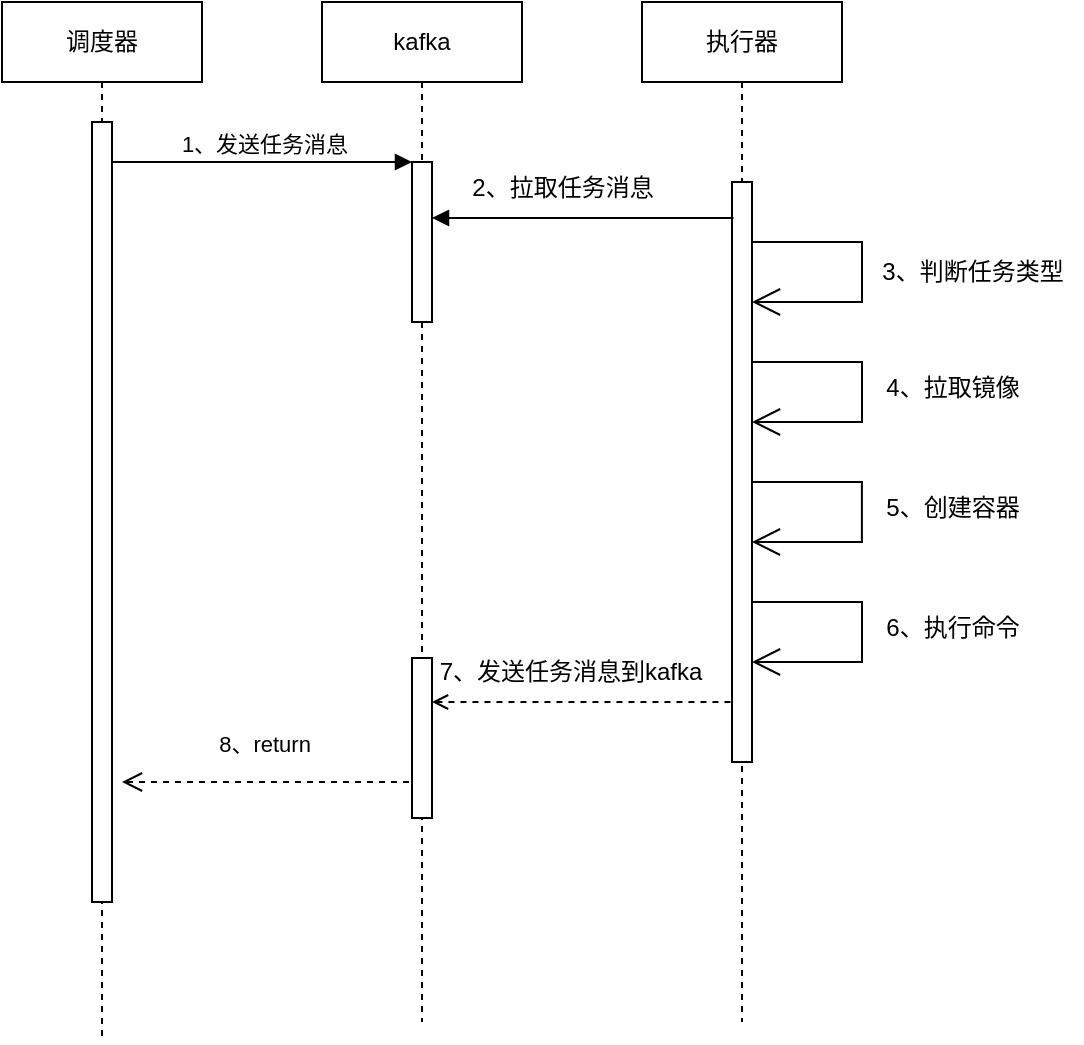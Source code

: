<mxfile version="21.6.2" type="github">
  <diagram name="第 1 页" id="8J0nVcGlbO7vgvr5VN-F">
    <mxGraphModel dx="1272" dy="609" grid="1" gridSize="10" guides="1" tooltips="1" connect="1" arrows="1" fold="1" page="1" pageScale="1" pageWidth="827" pageHeight="1169" math="0" shadow="0">
      <root>
        <mxCell id="0" />
        <mxCell id="1" parent="0" />
        <mxCell id="1S54bPn1rzjwZ6_FK3ry-2" value="调度器" style="shape=umlLifeline;perimeter=lifelinePerimeter;whiteSpace=wrap;html=1;container=1;dropTarget=0;collapsible=0;recursiveResize=0;outlineConnect=0;portConstraint=eastwest;newEdgeStyle={&quot;edgeStyle&quot;:&quot;elbowEdgeStyle&quot;,&quot;elbow&quot;:&quot;vertical&quot;,&quot;curved&quot;:0,&quot;rounded&quot;:0};" vertex="1" parent="1">
          <mxGeometry x="130" y="50" width="100" height="520" as="geometry" />
        </mxCell>
        <mxCell id="1S54bPn1rzjwZ6_FK3ry-8" value="" style="html=1;points=[];perimeter=orthogonalPerimeter;outlineConnect=0;targetShapes=umlLifeline;portConstraint=eastwest;newEdgeStyle={&quot;edgeStyle&quot;:&quot;elbowEdgeStyle&quot;,&quot;elbow&quot;:&quot;vertical&quot;,&quot;curved&quot;:0,&quot;rounded&quot;:0};" vertex="1" parent="1S54bPn1rzjwZ6_FK3ry-2">
          <mxGeometry x="45" y="60" width="10" height="390" as="geometry" />
        </mxCell>
        <mxCell id="1S54bPn1rzjwZ6_FK3ry-3" value="kafka" style="shape=umlLifeline;perimeter=lifelinePerimeter;whiteSpace=wrap;html=1;container=1;dropTarget=0;collapsible=0;recursiveResize=0;outlineConnect=0;portConstraint=eastwest;newEdgeStyle={&quot;edgeStyle&quot;:&quot;elbowEdgeStyle&quot;,&quot;elbow&quot;:&quot;vertical&quot;,&quot;curved&quot;:0,&quot;rounded&quot;:0};" vertex="1" parent="1">
          <mxGeometry x="290" y="50" width="100" height="510" as="geometry" />
        </mxCell>
        <mxCell id="1S54bPn1rzjwZ6_FK3ry-5" value="" style="html=1;points=[];perimeter=orthogonalPerimeter;outlineConnect=0;targetShapes=umlLifeline;portConstraint=eastwest;newEdgeStyle={&quot;edgeStyle&quot;:&quot;elbowEdgeStyle&quot;,&quot;elbow&quot;:&quot;vertical&quot;,&quot;curved&quot;:0,&quot;rounded&quot;:0};" vertex="1" parent="1S54bPn1rzjwZ6_FK3ry-3">
          <mxGeometry x="45" y="80" width="10" height="80" as="geometry" />
        </mxCell>
        <mxCell id="1S54bPn1rzjwZ6_FK3ry-7" value="8、return" style="html=1;verticalAlign=bottom;endArrow=open;dashed=1;endSize=8;edgeStyle=elbowEdgeStyle;elbow=vertical;curved=0;rounded=0;" edge="1" source="1S54bPn1rzjwZ6_FK3ry-3" parent="1S54bPn1rzjwZ6_FK3ry-3">
          <mxGeometry x="0.057" y="-10" relative="1" as="geometry">
            <mxPoint x="-100" y="390" as="targetPoint" />
            <mxPoint x="30" y="390.667" as="sourcePoint" />
            <Array as="points">
              <mxPoint x="-100" y="390" />
            </Array>
            <mxPoint as="offset" />
          </mxGeometry>
        </mxCell>
        <mxCell id="1S54bPn1rzjwZ6_FK3ry-21" value="" style="html=1;points=[];perimeter=orthogonalPerimeter;outlineConnect=0;targetShapes=umlLifeline;portConstraint=eastwest;newEdgeStyle={&quot;edgeStyle&quot;:&quot;elbowEdgeStyle&quot;,&quot;elbow&quot;:&quot;vertical&quot;,&quot;curved&quot;:0,&quot;rounded&quot;:0};" vertex="1" parent="1S54bPn1rzjwZ6_FK3ry-3">
          <mxGeometry x="45" y="328" width="10" height="80" as="geometry" />
        </mxCell>
        <mxCell id="1S54bPn1rzjwZ6_FK3ry-4" value="执行器" style="shape=umlLifeline;perimeter=lifelinePerimeter;whiteSpace=wrap;html=1;container=1;dropTarget=0;collapsible=0;recursiveResize=0;outlineConnect=0;portConstraint=eastwest;newEdgeStyle={&quot;edgeStyle&quot;:&quot;elbowEdgeStyle&quot;,&quot;elbow&quot;:&quot;vertical&quot;,&quot;curved&quot;:0,&quot;rounded&quot;:0};" vertex="1" parent="1">
          <mxGeometry x="450" y="50" width="100" height="510" as="geometry" />
        </mxCell>
        <mxCell id="1S54bPn1rzjwZ6_FK3ry-9" value="" style="html=1;points=[];perimeter=orthogonalPerimeter;outlineConnect=0;targetShapes=umlLifeline;portConstraint=eastwest;newEdgeStyle={&quot;edgeStyle&quot;:&quot;elbowEdgeStyle&quot;,&quot;elbow&quot;:&quot;vertical&quot;,&quot;curved&quot;:0,&quot;rounded&quot;:0};" vertex="1" parent="1S54bPn1rzjwZ6_FK3ry-4">
          <mxGeometry x="45" y="90" width="10" height="290" as="geometry" />
        </mxCell>
        <mxCell id="1S54bPn1rzjwZ6_FK3ry-13" value="" style="endArrow=open;endFill=1;endSize=12;html=1;rounded=0;edgeStyle=orthogonalEdgeStyle;" edge="1" parent="1S54bPn1rzjwZ6_FK3ry-4" target="1S54bPn1rzjwZ6_FK3ry-9">
          <mxGeometry width="160" relative="1" as="geometry">
            <mxPoint x="55" y="119.997" as="sourcePoint" />
            <mxPoint x="55" y="169.997" as="targetPoint" />
            <Array as="points">
              <mxPoint x="110" y="120" />
              <mxPoint x="110" y="150" />
            </Array>
          </mxGeometry>
        </mxCell>
        <mxCell id="1S54bPn1rzjwZ6_FK3ry-6" value="1、发送任务消息" style="html=1;verticalAlign=bottom;endArrow=block;edgeStyle=elbowEdgeStyle;elbow=vertical;curved=0;rounded=0;" edge="1" target="1S54bPn1rzjwZ6_FK3ry-5" parent="1" source="1S54bPn1rzjwZ6_FK3ry-8">
          <mxGeometry x="0.004" relative="1" as="geometry">
            <mxPoint x="240" y="130" as="sourcePoint" />
            <Array as="points">
              <mxPoint x="250" y="130" />
            </Array>
            <mxPoint as="offset" />
          </mxGeometry>
        </mxCell>
        <mxCell id="1S54bPn1rzjwZ6_FK3ry-10" value="" style="endArrow=none;startArrow=block;endFill=0;startFill=1;html=1;rounded=0;entryX=0.076;entryY=0.123;entryDx=0;entryDy=0;entryPerimeter=0;" edge="1" parent="1">
          <mxGeometry width="160" relative="1" as="geometry">
            <mxPoint x="345" y="158.0" as="sourcePoint" />
            <mxPoint x="495.76" y="158.0" as="targetPoint" />
          </mxGeometry>
        </mxCell>
        <mxCell id="1S54bPn1rzjwZ6_FK3ry-11" value="2、拉取任务消息" style="text;html=1;align=center;verticalAlign=middle;resizable=0;points=[];autosize=1;strokeColor=none;fillColor=none;" vertex="1" parent="1">
          <mxGeometry x="355" y="128" width="110" height="30" as="geometry" />
        </mxCell>
        <mxCell id="1S54bPn1rzjwZ6_FK3ry-14" value="3、判断任务类型" style="text;html=1;align=center;verticalAlign=middle;resizable=0;points=[];autosize=1;strokeColor=none;fillColor=none;" vertex="1" parent="1">
          <mxGeometry x="560" y="170" width="110" height="30" as="geometry" />
        </mxCell>
        <mxCell id="1S54bPn1rzjwZ6_FK3ry-15" value="" style="endArrow=open;endFill=1;endSize=12;html=1;rounded=0;edgeStyle=orthogonalEdgeStyle;" edge="1" parent="1">
          <mxGeometry width="160" relative="1" as="geometry">
            <mxPoint x="505" y="229.997" as="sourcePoint" />
            <mxPoint x="505" y="260" as="targetPoint" />
            <Array as="points">
              <mxPoint x="560" y="230" />
              <mxPoint x="560" y="260" />
            </Array>
          </mxGeometry>
        </mxCell>
        <mxCell id="1S54bPn1rzjwZ6_FK3ry-16" value="4、拉取镜像" style="text;html=1;align=center;verticalAlign=middle;resizable=0;points=[];autosize=1;strokeColor=none;fillColor=none;" vertex="1" parent="1">
          <mxGeometry x="560" y="228" width="90" height="30" as="geometry" />
        </mxCell>
        <mxCell id="1S54bPn1rzjwZ6_FK3ry-17" value="" style="endArrow=open;endFill=1;endSize=12;html=1;rounded=0;edgeStyle=orthogonalEdgeStyle;" edge="1" parent="1">
          <mxGeometry width="160" relative="1" as="geometry">
            <mxPoint x="504.95" y="289.997" as="sourcePoint" />
            <mxPoint x="504.95" y="320" as="targetPoint" />
            <Array as="points">
              <mxPoint x="559.95" y="290" />
              <mxPoint x="559.95" y="320" />
            </Array>
          </mxGeometry>
        </mxCell>
        <mxCell id="1S54bPn1rzjwZ6_FK3ry-18" value="5、创建容器" style="text;html=1;align=center;verticalAlign=middle;resizable=0;points=[];autosize=1;strokeColor=none;fillColor=none;" vertex="1" parent="1">
          <mxGeometry x="560" y="288" width="90" height="30" as="geometry" />
        </mxCell>
        <mxCell id="1S54bPn1rzjwZ6_FK3ry-19" value="" style="endArrow=open;endFill=1;endSize=12;html=1;rounded=0;edgeStyle=orthogonalEdgeStyle;" edge="1" parent="1">
          <mxGeometry width="160" relative="1" as="geometry">
            <mxPoint x="505.0" y="349.997" as="sourcePoint" />
            <mxPoint x="505.0" y="380" as="targetPoint" />
            <Array as="points">
              <mxPoint x="560" y="350" />
              <mxPoint x="560" y="380" />
            </Array>
          </mxGeometry>
        </mxCell>
        <mxCell id="1S54bPn1rzjwZ6_FK3ry-20" value="6、执行命令" style="text;html=1;align=center;verticalAlign=middle;resizable=0;points=[];autosize=1;strokeColor=none;fillColor=none;" vertex="1" parent="1">
          <mxGeometry x="560" y="348" width="90" height="30" as="geometry" />
        </mxCell>
        <mxCell id="1S54bPn1rzjwZ6_FK3ry-22" value="" style="endArrow=none;endFill=0;endSize=12;html=1;rounded=0;dashed=1;startArrow=open;startFill=0;" edge="1" parent="1">
          <mxGeometry width="160" relative="1" as="geometry">
            <mxPoint x="345" y="400" as="sourcePoint" />
            <mxPoint x="495" y="400" as="targetPoint" />
          </mxGeometry>
        </mxCell>
        <mxCell id="1S54bPn1rzjwZ6_FK3ry-23" value="7、发送任务消息到kafka" style="text;html=1;align=center;verticalAlign=middle;resizable=0;points=[];autosize=1;strokeColor=none;fillColor=none;" vertex="1" parent="1">
          <mxGeometry x="339" y="370" width="150" height="30" as="geometry" />
        </mxCell>
      </root>
    </mxGraphModel>
  </diagram>
</mxfile>
